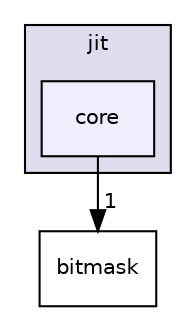 digraph "core" {
  compound=true
  node [ fontsize="10", fontname="Helvetica"];
  edge [ labelfontsize="10", labelfontname="Helvetica"];
  subgraph clusterdir_d2c6cb78bb6bbabe255f3471b8e38acc {
    graph [ bgcolor="#ddddee", pencolor="black", label="jit" fontname="Helvetica", fontsize="10", URL="dir_d2c6cb78bb6bbabe255f3471b8e38acc.html"]
  dir_ec1ffb60514ddf92658d26d5a50053d5 [shape=box, label="core", style="filled", fillcolor="#eeeeff", pencolor="black", URL="dir_ec1ffb60514ddf92658d26d5a50053d5.html"];
  }
  dir_8af788da82510e5633fff7e15680126e [shape=box label="bitmask" URL="dir_8af788da82510e5633fff7e15680126e.html"];
  dir_ec1ffb60514ddf92658d26d5a50053d5->dir_8af788da82510e5633fff7e15680126e [headlabel="1", labeldistance=1.5 headhref="dir_000004_000005.html"];
}
